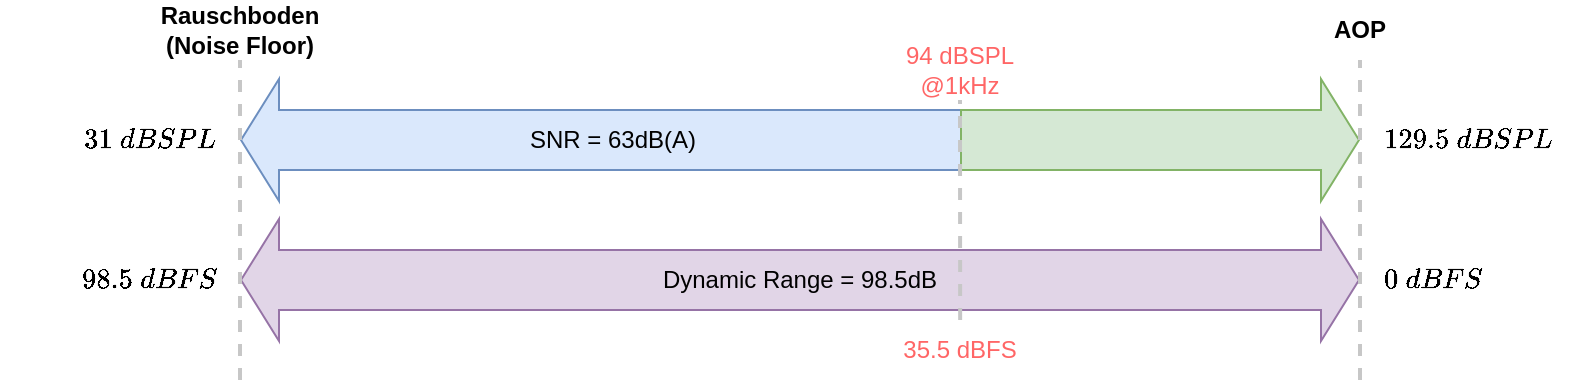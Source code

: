<mxfile version="24.0.4" type="device">
  <diagram name="Seite-1" id="8YABCWYjU56DUB7J7AaN">
    <mxGraphModel dx="989" dy="582" grid="1" gridSize="10" guides="1" tooltips="1" connect="1" arrows="1" fold="1" page="1" pageScale="1" pageWidth="827" pageHeight="1169" math="1" shadow="0">
      <root>
        <mxCell id="0" />
        <mxCell id="1" parent="0" />
        <mxCell id="p23xVv6Rp5-aRSuJVF9R-11" value="" style="shape=flexArrow;endArrow=classic;html=1;rounded=0;width=30;startWidth=30;endWidth=30;fillColor=#dae8fc;strokeColor=#6c8ebf;" edge="1" parent="1">
          <mxGeometry width="50" height="50" relative="1" as="geometry">
            <mxPoint x="530" y="440" as="sourcePoint" />
            <mxPoint x="160" y="440" as="targetPoint" />
          </mxGeometry>
        </mxCell>
        <mxCell id="p23xVv6Rp5-aRSuJVF9R-9" value="" style="shape=flexArrow;endArrow=classic;startArrow=classic;html=1;rounded=0;startWidth=30;endWidth=30;width=30;fillColor=#e1d5e7;strokeColor=#9673a6;" edge="1" parent="1">
          <mxGeometry width="100" height="100" relative="1" as="geometry">
            <mxPoint x="160" y="510" as="sourcePoint" />
            <mxPoint x="720" y="510" as="targetPoint" />
          </mxGeometry>
        </mxCell>
        <mxCell id="p23xVv6Rp5-aRSuJVF9R-4" value="SNR = 63dB(A)" style="text;html=1;align=center;verticalAlign=middle;whiteSpace=wrap;rounded=0;" vertex="1" parent="1">
          <mxGeometry x="180" y="420" width="333.33" height="40" as="geometry" />
        </mxCell>
        <mxCell id="p23xVv6Rp5-aRSuJVF9R-12" value="" style="shape=flexArrow;endArrow=classic;html=1;rounded=0;width=30;startWidth=30;endWidth=30;fillColor=#d5e8d4;strokeColor=#82b366;" edge="1" parent="1">
          <mxGeometry width="50" height="50" relative="1" as="geometry">
            <mxPoint x="520" y="440" as="sourcePoint" />
            <mxPoint x="720" y="440" as="targetPoint" />
          </mxGeometry>
        </mxCell>
        <mxCell id="p23xVv6Rp5-aRSuJVF9R-13" value="Dynamic Range = 98.5dB" style="text;html=1;align=center;verticalAlign=middle;whiteSpace=wrap;rounded=0;" vertex="1" parent="1">
          <mxGeometry x="180" y="490" width="520" height="40" as="geometry" />
        </mxCell>
        <mxCell id="p23xVv6Rp5-aRSuJVF9R-14" value="" style="endArrow=none;dashed=1;html=1;strokeWidth=2;rounded=0;exitX=0.654;exitY=1;exitDx=0;exitDy=0;exitPerimeter=0;strokeColor=#C7C7C7;" edge="1" parent="1">
          <mxGeometry width="50" height="50" relative="1" as="geometry">
            <mxPoint x="520.08" y="530" as="sourcePoint" />
            <mxPoint x="520" y="420" as="targetPoint" />
          </mxGeometry>
        </mxCell>
        <mxCell id="p23xVv6Rp5-aRSuJVF9R-15" value="" style="endArrow=none;dashed=1;html=1;strokeWidth=2;rounded=0;strokeColor=#C7C7C7;" edge="1" parent="1">
          <mxGeometry width="50" height="50" relative="1" as="geometry">
            <mxPoint x="160" y="560" as="sourcePoint" />
            <mxPoint x="160" y="400" as="targetPoint" />
          </mxGeometry>
        </mxCell>
        <mxCell id="p23xVv6Rp5-aRSuJVF9R-16" value="" style="endArrow=none;dashed=1;html=1;strokeWidth=2;rounded=0;strokeColor=#C7C7C7;" edge="1" parent="1">
          <mxGeometry width="50" height="50" relative="1" as="geometry">
            <mxPoint x="720" y="560" as="sourcePoint" />
            <mxPoint x="720" y="400" as="targetPoint" />
          </mxGeometry>
        </mxCell>
        <mxCell id="p23xVv6Rp5-aRSuJVF9R-17" value="Rauschboden (Noise Floor)" style="text;html=1;align=center;verticalAlign=middle;whiteSpace=wrap;rounded=0;fontStyle=1" vertex="1" parent="1">
          <mxGeometry x="120" y="370" width="80" height="30" as="geometry" />
        </mxCell>
        <mxCell id="p23xVv6Rp5-aRSuJVF9R-18" value="AOP" style="text;html=1;align=center;verticalAlign=middle;whiteSpace=wrap;rounded=0;fontStyle=1" vertex="1" parent="1">
          <mxGeometry x="680" y="370" width="80" height="30" as="geometry" />
        </mxCell>
        <mxCell id="p23xVv6Rp5-aRSuJVF9R-20" value="$$31 \space dBSPL$$" style="text;html=1;align=right;verticalAlign=middle;whiteSpace=wrap;rounded=0;" vertex="1" parent="1">
          <mxGeometry x="40" y="425" width="110" height="30" as="geometry" />
        </mxCell>
        <mxCell id="p23xVv6Rp5-aRSuJVF9R-21" value="$$98.5\space dBFS$$" style="text;html=1;align=right;verticalAlign=middle;whiteSpace=wrap;rounded=0;" vertex="1" parent="1">
          <mxGeometry x="40" y="495" width="110" height="30" as="geometry" />
        </mxCell>
        <mxCell id="p23xVv6Rp5-aRSuJVF9R-22" value="94 dBSPL @1kHz" style="text;html=1;align=center;verticalAlign=middle;whiteSpace=wrap;rounded=0;fontColor=#FF6666;" vertex="1" parent="1">
          <mxGeometry x="480" y="390" width="80" height="30" as="geometry" />
        </mxCell>
        <mxCell id="p23xVv6Rp5-aRSuJVF9R-23" value="35.5 dBFS" style="text;html=1;align=center;verticalAlign=middle;whiteSpace=wrap;rounded=0;fontColor=#FF6666;" vertex="1" parent="1">
          <mxGeometry x="480" y="530" width="80" height="30" as="geometry" />
        </mxCell>
        <mxCell id="p23xVv6Rp5-aRSuJVF9R-24" value="$$0 \space dBFS$$" style="text;html=1;align=left;verticalAlign=middle;whiteSpace=wrap;rounded=0;" vertex="1" parent="1">
          <mxGeometry x="730" y="495" width="100" height="30" as="geometry" />
        </mxCell>
        <mxCell id="p23xVv6Rp5-aRSuJVF9R-25" value="$$129.5 \space dBSPL$$" style="text;html=1;align=left;verticalAlign=middle;whiteSpace=wrap;rounded=0;" vertex="1" parent="1">
          <mxGeometry x="730" y="425" width="100" height="30" as="geometry" />
        </mxCell>
      </root>
    </mxGraphModel>
  </diagram>
</mxfile>
